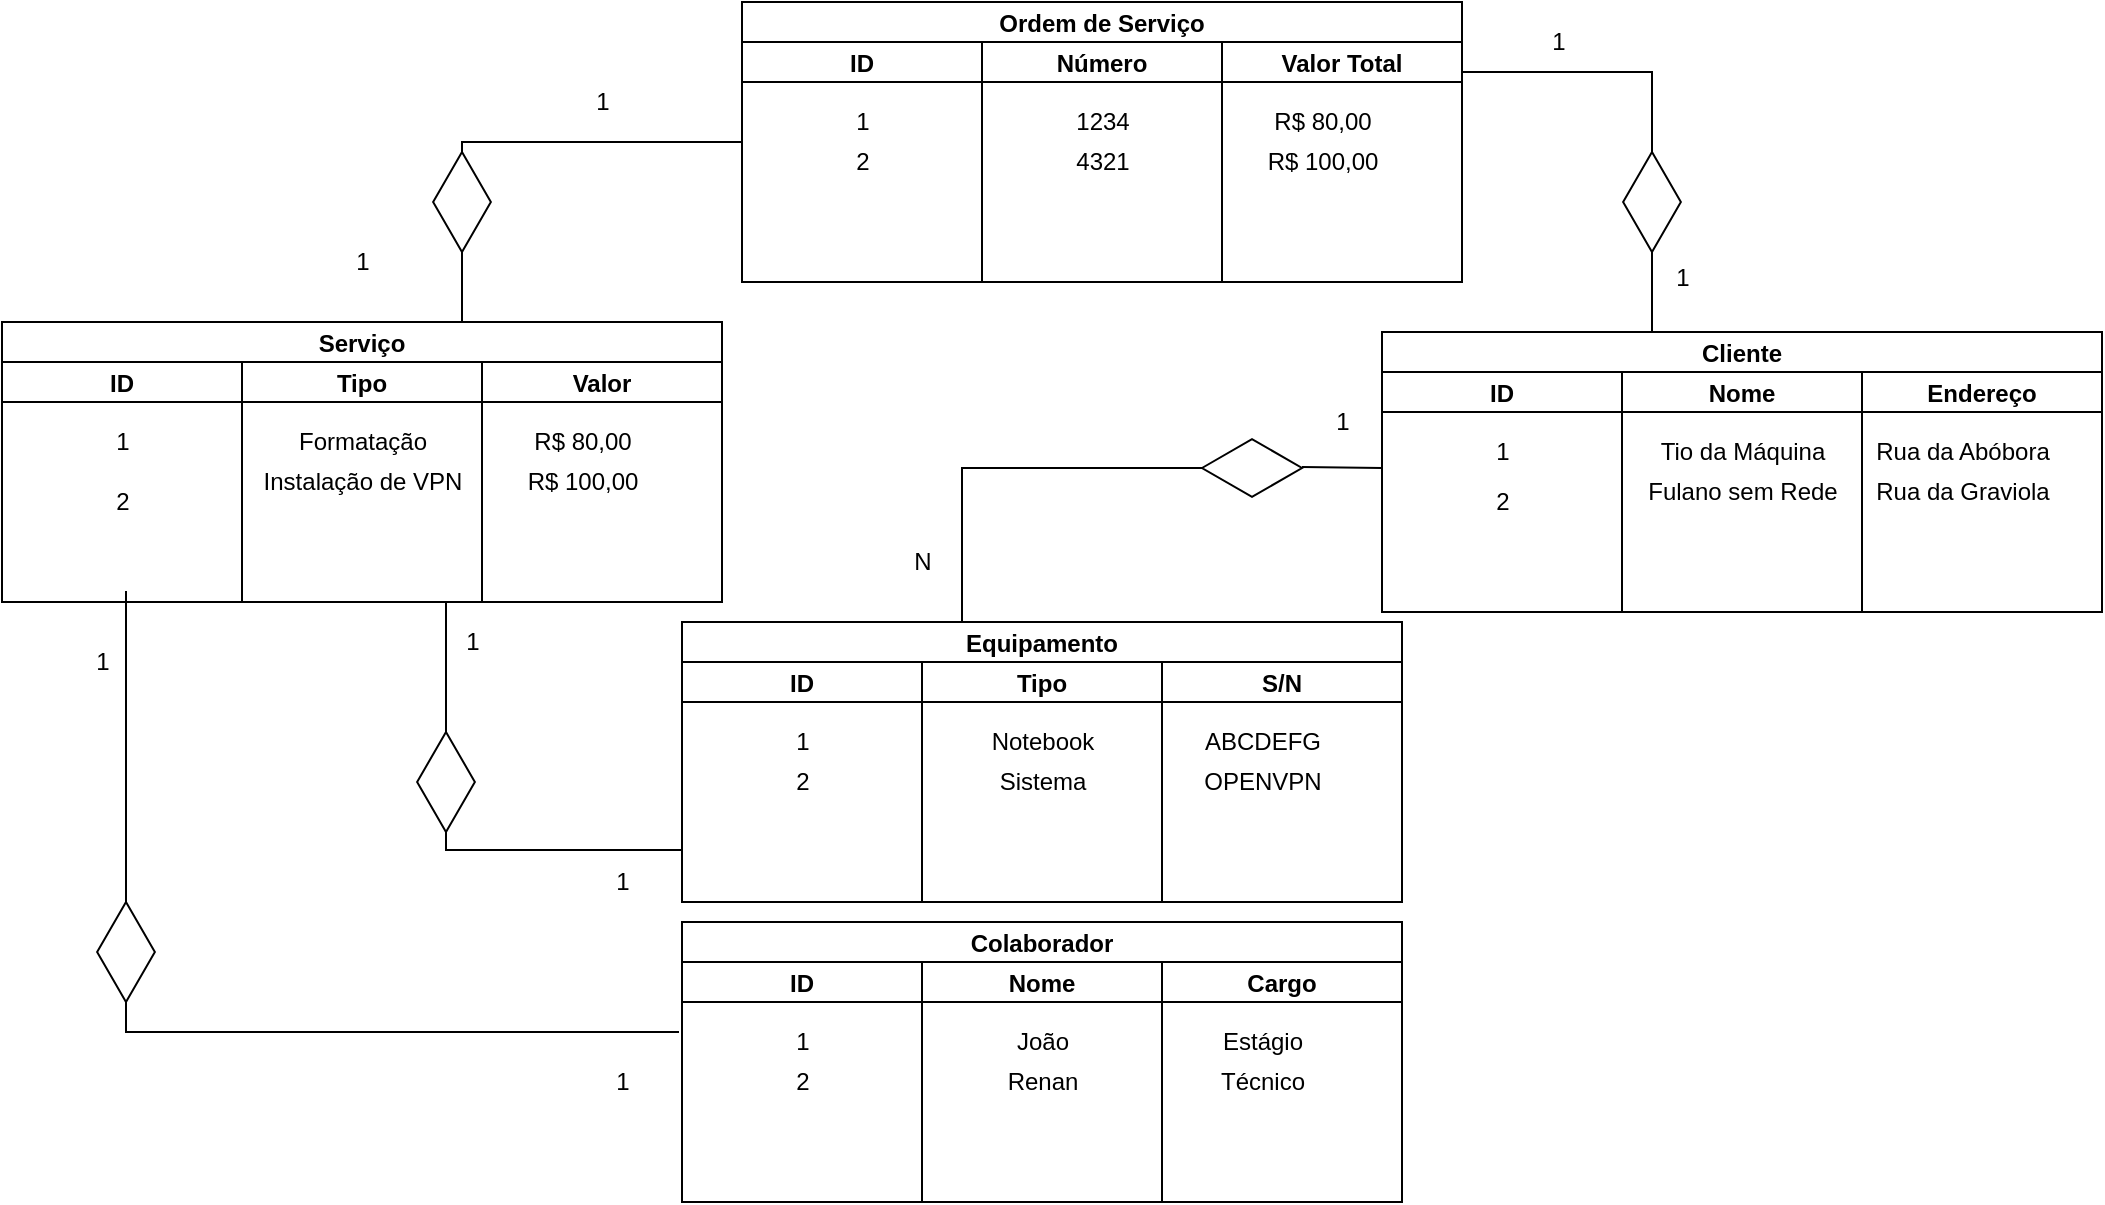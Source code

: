 <mxfile version="17.4.2" type="github">
  <diagram id="lMBrlm8vNXQDMw0H5nZM" name="Page-1">
    <mxGraphModel dx="2208" dy="764" grid="1" gridSize="10" guides="1" tooltips="1" connect="1" arrows="1" fold="1" page="1" pageScale="1" pageWidth="827" pageHeight="1169" math="0" shadow="0">
      <root>
        <mxCell id="0" />
        <mxCell id="1" parent="0" />
        <mxCell id="_zx3jNqmu_vyL-IkOqmQ-56" value="" style="shape=partialRectangle;whiteSpace=wrap;html=1;bottom=0;right=0;fillColor=none;rotation=-90;" parent="1" vertex="1">
          <mxGeometry x="-10" y="277" width="220" height="276" as="geometry" />
        </mxCell>
        <mxCell id="IsriQ1lE6_1nfN0uw5-a-104" value="" style="shape=partialRectangle;whiteSpace=wrap;html=1;bottom=0;right=0;fillColor=none;" parent="1" vertex="1">
          <mxGeometry x="130" y="80" width="140" height="90" as="geometry" />
        </mxCell>
        <mxCell id="IsriQ1lE6_1nfN0uw5-a-105" value="" style="shape=partialRectangle;whiteSpace=wrap;html=1;bottom=0;right=0;fillColor=none;rotation=-90;" parent="1" vertex="1">
          <mxGeometry x="119.5" y="313.5" width="123" height="118" as="geometry" />
        </mxCell>
        <mxCell id="IsriQ1lE6_1nfN0uw5-a-108" value="" style="html=1;whiteSpace=wrap;aspect=fixed;shape=isoRectangle;" parent="1" vertex="1">
          <mxGeometry x="500" y="228" width="50" height="30" as="geometry" />
        </mxCell>
        <mxCell id="IsriQ1lE6_1nfN0uw5-a-109" value="" style="html=1;whiteSpace=wrap;aspect=fixed;shape=isoRectangle;direction=south;" parent="1" vertex="1">
          <mxGeometry x="107" y="375" width="30" height="50" as="geometry" />
        </mxCell>
        <mxCell id="IsriQ1lE6_1nfN0uw5-a-110" value="" style="html=1;whiteSpace=wrap;aspect=fixed;shape=isoRectangle;direction=south;" parent="1" vertex="1">
          <mxGeometry x="115" y="85" width="30" height="50" as="geometry" />
        </mxCell>
        <mxCell id="_zx3jNqmu_vyL-IkOqmQ-4" value="Ordem de Serviço" style="swimlane;childLayout=stackLayout;resizeParent=1;resizeParentMax=0;startSize=20;" parent="1" vertex="1">
          <mxGeometry x="270" y="10" width="360" height="140" as="geometry" />
        </mxCell>
        <mxCell id="_zx3jNqmu_vyL-IkOqmQ-5" value="ID" style="swimlane;startSize=20;" parent="_zx3jNqmu_vyL-IkOqmQ-4" vertex="1">
          <mxGeometry y="20" width="120" height="120" as="geometry" />
        </mxCell>
        <mxCell id="_zx3jNqmu_vyL-IkOqmQ-8" value="1" style="text;html=1;align=center;verticalAlign=middle;resizable=0;points=[];autosize=1;strokeColor=none;fillColor=none;" parent="_zx3jNqmu_vyL-IkOqmQ-5" vertex="1">
          <mxGeometry x="50" y="30" width="20" height="20" as="geometry" />
        </mxCell>
        <mxCell id="_zx3jNqmu_vyL-IkOqmQ-6" value="Número" style="swimlane;startSize=20;" parent="_zx3jNqmu_vyL-IkOqmQ-4" vertex="1">
          <mxGeometry x="120" y="20" width="120" height="120" as="geometry" />
        </mxCell>
        <mxCell id="_zx3jNqmu_vyL-IkOqmQ-9" value="1234" style="text;html=1;align=center;verticalAlign=middle;resizable=0;points=[];autosize=1;strokeColor=none;fillColor=none;" parent="_zx3jNqmu_vyL-IkOqmQ-6" vertex="1">
          <mxGeometry x="40" y="30" width="40" height="20" as="geometry" />
        </mxCell>
        <mxCell id="_zx3jNqmu_vyL-IkOqmQ-12" value="4321" style="text;html=1;align=center;verticalAlign=middle;resizable=0;points=[];autosize=1;strokeColor=none;fillColor=none;" parent="_zx3jNqmu_vyL-IkOqmQ-6" vertex="1">
          <mxGeometry x="40" y="50" width="40" height="20" as="geometry" />
        </mxCell>
        <mxCell id="_zx3jNqmu_vyL-IkOqmQ-7" value="Valor Total" style="swimlane;startSize=20;" parent="_zx3jNqmu_vyL-IkOqmQ-4" vertex="1">
          <mxGeometry x="240" y="20" width="120" height="120" as="geometry" />
        </mxCell>
        <mxCell id="_zx3jNqmu_vyL-IkOqmQ-10" value="R$ 80,00" style="text;html=1;align=center;verticalAlign=middle;resizable=0;points=[];autosize=1;strokeColor=none;fillColor=none;" parent="_zx3jNqmu_vyL-IkOqmQ-7" vertex="1">
          <mxGeometry x="20" y="30" width="60" height="20" as="geometry" />
        </mxCell>
        <mxCell id="_zx3jNqmu_vyL-IkOqmQ-13" value="R$ 100,00" style="text;html=1;align=center;verticalAlign=middle;resizable=0;points=[];autosize=1;strokeColor=none;fillColor=none;" parent="_zx3jNqmu_vyL-IkOqmQ-7" vertex="1">
          <mxGeometry x="15" y="50" width="70" height="20" as="geometry" />
        </mxCell>
        <mxCell id="_zx3jNqmu_vyL-IkOqmQ-11" value="2" style="text;html=1;align=center;verticalAlign=middle;resizable=0;points=[];autosize=1;strokeColor=none;fillColor=none;" parent="1" vertex="1">
          <mxGeometry x="320" y="80" width="20" height="20" as="geometry" />
        </mxCell>
        <mxCell id="_zx3jNqmu_vyL-IkOqmQ-14" value="Serviço" style="swimlane;childLayout=stackLayout;resizeParent=1;resizeParentMax=0;startSize=20;" parent="1" vertex="1">
          <mxGeometry x="-100" y="170" width="360" height="140" as="geometry" />
        </mxCell>
        <mxCell id="_zx3jNqmu_vyL-IkOqmQ-15" value="ID" style="swimlane;startSize=20;" parent="_zx3jNqmu_vyL-IkOqmQ-14" vertex="1">
          <mxGeometry y="20" width="120" height="120" as="geometry" />
        </mxCell>
        <mxCell id="_zx3jNqmu_vyL-IkOqmQ-16" value="1" style="text;html=1;align=center;verticalAlign=middle;resizable=0;points=[];autosize=1;strokeColor=none;fillColor=none;" parent="_zx3jNqmu_vyL-IkOqmQ-15" vertex="1">
          <mxGeometry x="50" y="30" width="20" height="20" as="geometry" />
        </mxCell>
        <mxCell id="_zx3jNqmu_vyL-IkOqmQ-17" value="Tipo" style="swimlane;startSize=20;" parent="_zx3jNqmu_vyL-IkOqmQ-14" vertex="1">
          <mxGeometry x="120" y="20" width="120" height="120" as="geometry" />
        </mxCell>
        <mxCell id="_zx3jNqmu_vyL-IkOqmQ-18" value="Formatação" style="text;html=1;align=center;verticalAlign=middle;resizable=0;points=[];autosize=1;strokeColor=none;fillColor=none;" parent="_zx3jNqmu_vyL-IkOqmQ-17" vertex="1">
          <mxGeometry x="20" y="30" width="80" height="20" as="geometry" />
        </mxCell>
        <mxCell id="_zx3jNqmu_vyL-IkOqmQ-19" value="Instalação de VPN" style="text;html=1;align=center;verticalAlign=middle;resizable=0;points=[];autosize=1;strokeColor=none;fillColor=none;" parent="_zx3jNqmu_vyL-IkOqmQ-17" vertex="1">
          <mxGeometry x="5" y="50" width="110" height="20" as="geometry" />
        </mxCell>
        <mxCell id="_zx3jNqmu_vyL-IkOqmQ-20" value="Valor" style="swimlane;startSize=20;" parent="_zx3jNqmu_vyL-IkOqmQ-14" vertex="1">
          <mxGeometry x="240" y="20" width="120" height="120" as="geometry" />
        </mxCell>
        <mxCell id="_zx3jNqmu_vyL-IkOqmQ-21" value="R$ 80,00" style="text;html=1;align=center;verticalAlign=middle;resizable=0;points=[];autosize=1;strokeColor=none;fillColor=none;" parent="_zx3jNqmu_vyL-IkOqmQ-20" vertex="1">
          <mxGeometry x="20" y="30" width="60" height="20" as="geometry" />
        </mxCell>
        <mxCell id="_zx3jNqmu_vyL-IkOqmQ-22" value="R$ 100,00" style="text;html=1;align=center;verticalAlign=middle;resizable=0;points=[];autosize=1;strokeColor=none;fillColor=none;" parent="_zx3jNqmu_vyL-IkOqmQ-20" vertex="1">
          <mxGeometry x="15" y="50" width="70" height="20" as="geometry" />
        </mxCell>
        <mxCell id="_zx3jNqmu_vyL-IkOqmQ-23" value="Equipamento" style="swimlane;childLayout=stackLayout;resizeParent=1;resizeParentMax=0;startSize=20;" parent="1" vertex="1">
          <mxGeometry x="240" y="320" width="360" height="140" as="geometry" />
        </mxCell>
        <mxCell id="_zx3jNqmu_vyL-IkOqmQ-24" value="ID" style="swimlane;startSize=20;" parent="_zx3jNqmu_vyL-IkOqmQ-23" vertex="1">
          <mxGeometry y="20" width="120" height="120" as="geometry" />
        </mxCell>
        <mxCell id="_zx3jNqmu_vyL-IkOqmQ-25" value="1" style="text;html=1;align=center;verticalAlign=middle;resizable=0;points=[];autosize=1;strokeColor=none;fillColor=none;" parent="_zx3jNqmu_vyL-IkOqmQ-24" vertex="1">
          <mxGeometry x="50" y="30" width="20" height="20" as="geometry" />
        </mxCell>
        <mxCell id="_zx3jNqmu_vyL-IkOqmQ-26" value="Tipo" style="swimlane;startSize=20;" parent="_zx3jNqmu_vyL-IkOqmQ-23" vertex="1">
          <mxGeometry x="120" y="20" width="120" height="120" as="geometry" />
        </mxCell>
        <mxCell id="_zx3jNqmu_vyL-IkOqmQ-27" value="Notebook" style="text;html=1;align=center;verticalAlign=middle;resizable=0;points=[];autosize=1;strokeColor=none;fillColor=none;" parent="_zx3jNqmu_vyL-IkOqmQ-26" vertex="1">
          <mxGeometry x="25" y="30" width="70" height="20" as="geometry" />
        </mxCell>
        <mxCell id="_zx3jNqmu_vyL-IkOqmQ-28" value="Sistema" style="text;html=1;align=center;verticalAlign=middle;resizable=0;points=[];autosize=1;strokeColor=none;fillColor=none;" parent="_zx3jNqmu_vyL-IkOqmQ-26" vertex="1">
          <mxGeometry x="30" y="50" width="60" height="20" as="geometry" />
        </mxCell>
        <mxCell id="_zx3jNqmu_vyL-IkOqmQ-29" value="S/N" style="swimlane;startSize=20;" parent="_zx3jNqmu_vyL-IkOqmQ-23" vertex="1">
          <mxGeometry x="240" y="20" width="120" height="120" as="geometry" />
        </mxCell>
        <mxCell id="_zx3jNqmu_vyL-IkOqmQ-30" value="ABCDEFG" style="text;html=1;align=center;verticalAlign=middle;resizable=0;points=[];autosize=1;strokeColor=none;fillColor=none;" parent="_zx3jNqmu_vyL-IkOqmQ-29" vertex="1">
          <mxGeometry x="15" y="30" width="70" height="20" as="geometry" />
        </mxCell>
        <mxCell id="_zx3jNqmu_vyL-IkOqmQ-31" value="OPENVPN" style="text;html=1;align=center;verticalAlign=middle;resizable=0;points=[];autosize=1;strokeColor=none;fillColor=none;" parent="_zx3jNqmu_vyL-IkOqmQ-29" vertex="1">
          <mxGeometry x="15" y="50" width="70" height="20" as="geometry" />
        </mxCell>
        <mxCell id="_zx3jNqmu_vyL-IkOqmQ-34" value="Cliente" style="swimlane;childLayout=stackLayout;resizeParent=1;resizeParentMax=0;startSize=20;" parent="1" vertex="1">
          <mxGeometry x="590" y="175" width="360" height="140" as="geometry" />
        </mxCell>
        <mxCell id="_zx3jNqmu_vyL-IkOqmQ-35" value="ID" style="swimlane;startSize=20;" parent="_zx3jNqmu_vyL-IkOqmQ-34" vertex="1">
          <mxGeometry y="20" width="120" height="120" as="geometry" />
        </mxCell>
        <mxCell id="_zx3jNqmu_vyL-IkOqmQ-36" value="1" style="text;html=1;align=center;verticalAlign=middle;resizable=0;points=[];autosize=1;strokeColor=none;fillColor=none;" parent="_zx3jNqmu_vyL-IkOqmQ-35" vertex="1">
          <mxGeometry x="50" y="30" width="20" height="20" as="geometry" />
        </mxCell>
        <mxCell id="_zx3jNqmu_vyL-IkOqmQ-37" value="Nome" style="swimlane;startSize=20;" parent="_zx3jNqmu_vyL-IkOqmQ-34" vertex="1">
          <mxGeometry x="120" y="20" width="120" height="120" as="geometry" />
        </mxCell>
        <mxCell id="_zx3jNqmu_vyL-IkOqmQ-38" value="Tio da Máquina" style="text;html=1;align=center;verticalAlign=middle;resizable=0;points=[];autosize=1;strokeColor=none;fillColor=none;" parent="_zx3jNqmu_vyL-IkOqmQ-37" vertex="1">
          <mxGeometry x="10" y="30" width="100" height="20" as="geometry" />
        </mxCell>
        <mxCell id="_zx3jNqmu_vyL-IkOqmQ-39" value="Fulano sem Rede" style="text;html=1;align=center;verticalAlign=middle;resizable=0;points=[];autosize=1;strokeColor=none;fillColor=none;" parent="_zx3jNqmu_vyL-IkOqmQ-37" vertex="1">
          <mxGeometry x="5" y="50" width="110" height="20" as="geometry" />
        </mxCell>
        <mxCell id="_zx3jNqmu_vyL-IkOqmQ-40" value="Endereço" style="swimlane;startSize=20;" parent="_zx3jNqmu_vyL-IkOqmQ-34" vertex="1">
          <mxGeometry x="240" y="20" width="120" height="120" as="geometry" />
        </mxCell>
        <mxCell id="_zx3jNqmu_vyL-IkOqmQ-41" value="Rua da Abóbora" style="text;html=1;align=center;verticalAlign=middle;resizable=0;points=[];autosize=1;strokeColor=none;fillColor=none;" parent="_zx3jNqmu_vyL-IkOqmQ-40" vertex="1">
          <mxGeometry y="30" width="100" height="20" as="geometry" />
        </mxCell>
        <mxCell id="_zx3jNqmu_vyL-IkOqmQ-42" value="Rua da Graviola" style="text;html=1;align=center;verticalAlign=middle;resizable=0;points=[];autosize=1;strokeColor=none;fillColor=none;" parent="_zx3jNqmu_vyL-IkOqmQ-40" vertex="1">
          <mxGeometry y="50" width="100" height="20" as="geometry" />
        </mxCell>
        <mxCell id="_zx3jNqmu_vyL-IkOqmQ-44" value="" style="shape=partialRectangle;whiteSpace=wrap;html=1;bottom=0;right=0;fillColor=none;" parent="1" vertex="1">
          <mxGeometry x="380" y="243" width="120" height="77" as="geometry" />
        </mxCell>
        <mxCell id="_zx3jNqmu_vyL-IkOqmQ-45" value="" style="endArrow=none;html=1;rounded=0;" parent="1" edge="1">
          <mxGeometry width="50" height="50" relative="1" as="geometry">
            <mxPoint x="550" y="242.5" as="sourcePoint" />
            <mxPoint x="590" y="243" as="targetPoint" />
          </mxGeometry>
        </mxCell>
        <mxCell id="_zx3jNqmu_vyL-IkOqmQ-46" value="Colaborador" style="swimlane;childLayout=stackLayout;resizeParent=1;resizeParentMax=0;startSize=20;" parent="1" vertex="1">
          <mxGeometry x="240" y="470" width="360" height="140" as="geometry" />
        </mxCell>
        <mxCell id="_zx3jNqmu_vyL-IkOqmQ-47" value="ID" style="swimlane;startSize=20;" parent="_zx3jNqmu_vyL-IkOqmQ-46" vertex="1">
          <mxGeometry y="20" width="120" height="120" as="geometry" />
        </mxCell>
        <mxCell id="_zx3jNqmu_vyL-IkOqmQ-48" value="1" style="text;html=1;align=center;verticalAlign=middle;resizable=0;points=[];autosize=1;strokeColor=none;fillColor=none;" parent="_zx3jNqmu_vyL-IkOqmQ-47" vertex="1">
          <mxGeometry x="50" y="30" width="20" height="20" as="geometry" />
        </mxCell>
        <mxCell id="_zx3jNqmu_vyL-IkOqmQ-55" value="2&lt;br&gt;" style="text;html=1;align=center;verticalAlign=middle;resizable=0;points=[];autosize=1;strokeColor=none;fillColor=none;" parent="_zx3jNqmu_vyL-IkOqmQ-47" vertex="1">
          <mxGeometry x="50" y="50" width="20" height="20" as="geometry" />
        </mxCell>
        <mxCell id="_zx3jNqmu_vyL-IkOqmQ-49" value="Nome" style="swimlane;startSize=20;" parent="_zx3jNqmu_vyL-IkOqmQ-46" vertex="1">
          <mxGeometry x="120" y="20" width="120" height="120" as="geometry" />
        </mxCell>
        <mxCell id="_zx3jNqmu_vyL-IkOqmQ-50" value="João" style="text;html=1;align=center;verticalAlign=middle;resizable=0;points=[];autosize=1;strokeColor=none;fillColor=none;" parent="_zx3jNqmu_vyL-IkOqmQ-49" vertex="1">
          <mxGeometry x="40" y="30" width="40" height="20" as="geometry" />
        </mxCell>
        <mxCell id="_zx3jNqmu_vyL-IkOqmQ-51" value="Renan" style="text;html=1;align=center;verticalAlign=middle;resizable=0;points=[];autosize=1;strokeColor=none;fillColor=none;" parent="_zx3jNqmu_vyL-IkOqmQ-49" vertex="1">
          <mxGeometry x="35" y="50" width="50" height="20" as="geometry" />
        </mxCell>
        <mxCell id="_zx3jNqmu_vyL-IkOqmQ-52" value="Cargo" style="swimlane;startSize=20;" parent="_zx3jNqmu_vyL-IkOqmQ-46" vertex="1">
          <mxGeometry x="240" y="20" width="120" height="120" as="geometry" />
        </mxCell>
        <mxCell id="_zx3jNqmu_vyL-IkOqmQ-53" value="Estágio" style="text;html=1;align=center;verticalAlign=middle;resizable=0;points=[];autosize=1;strokeColor=none;fillColor=none;" parent="_zx3jNqmu_vyL-IkOqmQ-52" vertex="1">
          <mxGeometry x="20" y="30" width="60" height="20" as="geometry" />
        </mxCell>
        <mxCell id="_zx3jNqmu_vyL-IkOqmQ-54" value="Técnico" style="text;html=1;align=center;verticalAlign=middle;resizable=0;points=[];autosize=1;strokeColor=none;fillColor=none;" parent="_zx3jNqmu_vyL-IkOqmQ-52" vertex="1">
          <mxGeometry x="20" y="50" width="60" height="20" as="geometry" />
        </mxCell>
        <mxCell id="_zx3jNqmu_vyL-IkOqmQ-57" value="" style="html=1;whiteSpace=wrap;aspect=fixed;shape=isoRectangle;direction=south;" parent="1" vertex="1">
          <mxGeometry x="-53" y="460" width="30" height="50" as="geometry" />
        </mxCell>
        <mxCell id="_zx3jNqmu_vyL-IkOqmQ-58" value="1" style="text;html=1;align=center;verticalAlign=middle;resizable=0;points=[];autosize=1;strokeColor=none;fillColor=none;" parent="1" vertex="1">
          <mxGeometry x="190" y="50" width="20" height="20" as="geometry" />
        </mxCell>
        <mxCell id="_zx3jNqmu_vyL-IkOqmQ-59" value="1" style="text;html=1;align=center;verticalAlign=middle;resizable=0;points=[];autosize=1;strokeColor=none;fillColor=none;" parent="1" vertex="1">
          <mxGeometry x="70" y="130" width="20" height="20" as="geometry" />
        </mxCell>
        <mxCell id="_zx3jNqmu_vyL-IkOqmQ-60" value="1" style="text;html=1;align=center;verticalAlign=middle;resizable=0;points=[];autosize=1;strokeColor=none;fillColor=none;" parent="1" vertex="1">
          <mxGeometry x="560" y="210" width="20" height="20" as="geometry" />
        </mxCell>
        <mxCell id="_zx3jNqmu_vyL-IkOqmQ-61" value="N" style="text;html=1;align=center;verticalAlign=middle;resizable=0;points=[];autosize=1;strokeColor=none;fillColor=none;" parent="1" vertex="1">
          <mxGeometry x="350" y="280" width="20" height="20" as="geometry" />
        </mxCell>
        <mxCell id="_zx3jNqmu_vyL-IkOqmQ-62" value="1" style="text;html=1;align=center;verticalAlign=middle;resizable=0;points=[];autosize=1;strokeColor=none;fillColor=none;" parent="1" vertex="1">
          <mxGeometry x="200" y="540" width="20" height="20" as="geometry" />
        </mxCell>
        <mxCell id="_zx3jNqmu_vyL-IkOqmQ-63" value="1" style="text;html=1;align=center;verticalAlign=middle;resizable=0;points=[];autosize=1;strokeColor=none;fillColor=none;" parent="1" vertex="1">
          <mxGeometry x="-60" y="330" width="20" height="20" as="geometry" />
        </mxCell>
        <mxCell id="hafrfDQbh1NICKtUBTlO-2" value="2" style="text;html=1;align=center;verticalAlign=middle;resizable=0;points=[];autosize=1;strokeColor=none;fillColor=none;" parent="1" vertex="1">
          <mxGeometry x="-50" y="250" width="20" height="20" as="geometry" />
        </mxCell>
        <mxCell id="hafrfDQbh1NICKtUBTlO-3" value="2" style="text;html=1;align=center;verticalAlign=middle;resizable=0;points=[];autosize=1;strokeColor=none;fillColor=none;" parent="1" vertex="1">
          <mxGeometry x="640" y="250" width="20" height="20" as="geometry" />
        </mxCell>
        <mxCell id="hafrfDQbh1NICKtUBTlO-4" value="2" style="text;html=1;align=center;verticalAlign=middle;resizable=0;points=[];autosize=1;strokeColor=none;fillColor=none;" parent="1" vertex="1">
          <mxGeometry x="290" y="390" width="20" height="20" as="geometry" />
        </mxCell>
        <mxCell id="hafrfDQbh1NICKtUBTlO-5" value="" style="shape=partialRectangle;whiteSpace=wrap;html=1;bottom=0;right=0;fillColor=none;rotation=90;" parent="1" vertex="1">
          <mxGeometry x="612.5" y="62.5" width="130" height="95" as="geometry" />
        </mxCell>
        <mxCell id="hafrfDQbh1NICKtUBTlO-6" value="" style="html=1;whiteSpace=wrap;aspect=fixed;shape=isoRectangle;direction=south;" parent="1" vertex="1">
          <mxGeometry x="710" y="85" width="30" height="50" as="geometry" />
        </mxCell>
        <mxCell id="hafrfDQbh1NICKtUBTlO-7" value="1" style="text;html=1;align=center;verticalAlign=middle;resizable=0;points=[];autosize=1;strokeColor=none;fillColor=none;" parent="1" vertex="1">
          <mxGeometry x="667.5" y="20" width="20" height="20" as="geometry" />
        </mxCell>
        <mxCell id="hafrfDQbh1NICKtUBTlO-8" value="1" style="text;html=1;align=center;verticalAlign=middle;resizable=0;points=[];autosize=1;strokeColor=none;fillColor=none;" parent="1" vertex="1">
          <mxGeometry x="730" y="137.5" width="20" height="20" as="geometry" />
        </mxCell>
        <mxCell id="EJ-ljYNjYAPFCjmmkKcC-1" value="1" style="text;html=1;align=center;verticalAlign=middle;resizable=0;points=[];autosize=1;strokeColor=none;fillColor=none;" vertex="1" parent="1">
          <mxGeometry x="125" y="320" width="20" height="20" as="geometry" />
        </mxCell>
        <mxCell id="EJ-ljYNjYAPFCjmmkKcC-2" value="1" style="text;html=1;align=center;verticalAlign=middle;resizable=0;points=[];autosize=1;strokeColor=none;fillColor=none;" vertex="1" parent="1">
          <mxGeometry x="200" y="440" width="20" height="20" as="geometry" />
        </mxCell>
      </root>
    </mxGraphModel>
  </diagram>
</mxfile>
